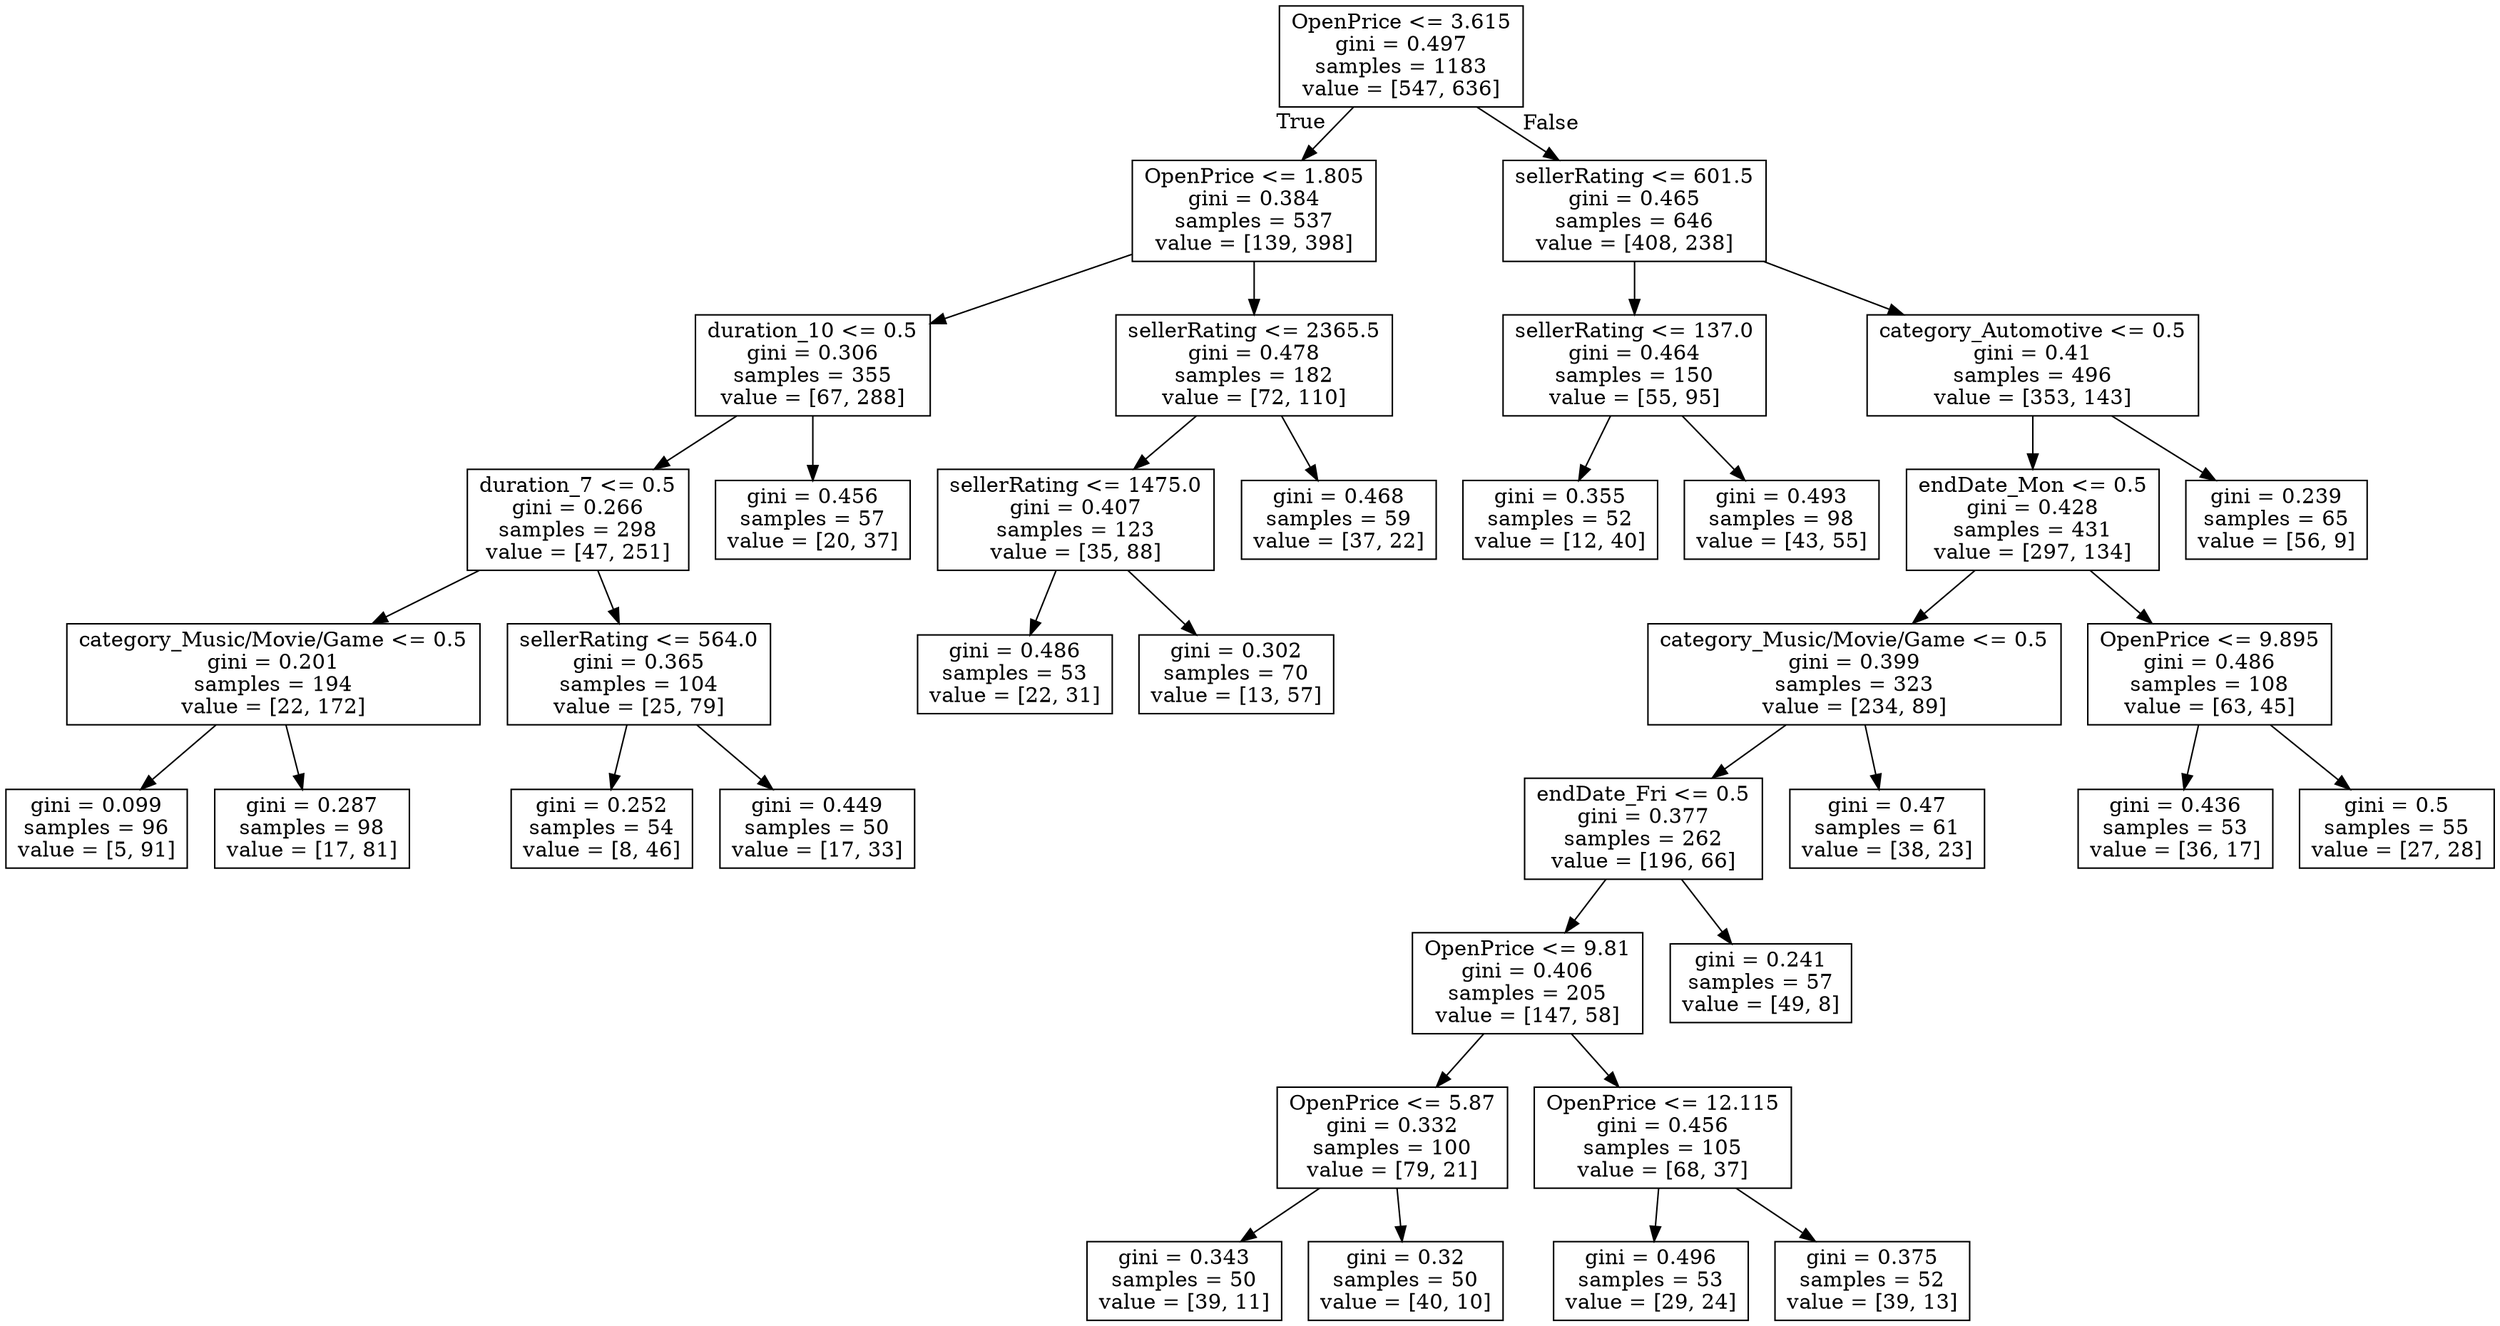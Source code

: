 digraph Tree {
node [shape=box] ;
0 [label="OpenPrice <= 3.615\ngini = 0.497\nsamples = 1183\nvalue = [547, 636]"] ;
1 [label="OpenPrice <= 1.805\ngini = 0.384\nsamples = 537\nvalue = [139, 398]"] ;
0 -> 1 [labeldistance=2.5, labelangle=45, headlabel="True"] ;
2 [label="duration_10 <= 0.5\ngini = 0.306\nsamples = 355\nvalue = [67, 288]"] ;
1 -> 2 ;
3 [label="duration_7 <= 0.5\ngini = 0.266\nsamples = 298\nvalue = [47, 251]"] ;
2 -> 3 ;
4 [label="category_Music/Movie/Game <= 0.5\ngini = 0.201\nsamples = 194\nvalue = [22, 172]"] ;
3 -> 4 ;
5 [label="gini = 0.099\nsamples = 96\nvalue = [5, 91]"] ;
4 -> 5 ;
6 [label="gini = 0.287\nsamples = 98\nvalue = [17, 81]"] ;
4 -> 6 ;
7 [label="sellerRating <= 564.0\ngini = 0.365\nsamples = 104\nvalue = [25, 79]"] ;
3 -> 7 ;
8 [label="gini = 0.252\nsamples = 54\nvalue = [8, 46]"] ;
7 -> 8 ;
9 [label="gini = 0.449\nsamples = 50\nvalue = [17, 33]"] ;
7 -> 9 ;
10 [label="gini = 0.456\nsamples = 57\nvalue = [20, 37]"] ;
2 -> 10 ;
11 [label="sellerRating <= 2365.5\ngini = 0.478\nsamples = 182\nvalue = [72, 110]"] ;
1 -> 11 ;
12 [label="sellerRating <= 1475.0\ngini = 0.407\nsamples = 123\nvalue = [35, 88]"] ;
11 -> 12 ;
13 [label="gini = 0.486\nsamples = 53\nvalue = [22, 31]"] ;
12 -> 13 ;
14 [label="gini = 0.302\nsamples = 70\nvalue = [13, 57]"] ;
12 -> 14 ;
15 [label="gini = 0.468\nsamples = 59\nvalue = [37, 22]"] ;
11 -> 15 ;
16 [label="sellerRating <= 601.5\ngini = 0.465\nsamples = 646\nvalue = [408, 238]"] ;
0 -> 16 [labeldistance=2.5, labelangle=-45, headlabel="False"] ;
17 [label="sellerRating <= 137.0\ngini = 0.464\nsamples = 150\nvalue = [55, 95]"] ;
16 -> 17 ;
18 [label="gini = 0.355\nsamples = 52\nvalue = [12, 40]"] ;
17 -> 18 ;
19 [label="gini = 0.493\nsamples = 98\nvalue = [43, 55]"] ;
17 -> 19 ;
20 [label="category_Automotive <= 0.5\ngini = 0.41\nsamples = 496\nvalue = [353, 143]"] ;
16 -> 20 ;
21 [label="endDate_Mon <= 0.5\ngini = 0.428\nsamples = 431\nvalue = [297, 134]"] ;
20 -> 21 ;
22 [label="category_Music/Movie/Game <= 0.5\ngini = 0.399\nsamples = 323\nvalue = [234, 89]"] ;
21 -> 22 ;
23 [label="endDate_Fri <= 0.5\ngini = 0.377\nsamples = 262\nvalue = [196, 66]"] ;
22 -> 23 ;
24 [label="OpenPrice <= 9.81\ngini = 0.406\nsamples = 205\nvalue = [147, 58]"] ;
23 -> 24 ;
25 [label="OpenPrice <= 5.87\ngini = 0.332\nsamples = 100\nvalue = [79, 21]"] ;
24 -> 25 ;
26 [label="gini = 0.343\nsamples = 50\nvalue = [39, 11]"] ;
25 -> 26 ;
27 [label="gini = 0.32\nsamples = 50\nvalue = [40, 10]"] ;
25 -> 27 ;
28 [label="OpenPrice <= 12.115\ngini = 0.456\nsamples = 105\nvalue = [68, 37]"] ;
24 -> 28 ;
29 [label="gini = 0.496\nsamples = 53\nvalue = [29, 24]"] ;
28 -> 29 ;
30 [label="gini = 0.375\nsamples = 52\nvalue = [39, 13]"] ;
28 -> 30 ;
31 [label="gini = 0.241\nsamples = 57\nvalue = [49, 8]"] ;
23 -> 31 ;
32 [label="gini = 0.47\nsamples = 61\nvalue = [38, 23]"] ;
22 -> 32 ;
33 [label="OpenPrice <= 9.895\ngini = 0.486\nsamples = 108\nvalue = [63, 45]"] ;
21 -> 33 ;
34 [label="gini = 0.436\nsamples = 53\nvalue = [36, 17]"] ;
33 -> 34 ;
35 [label="gini = 0.5\nsamples = 55\nvalue = [27, 28]"] ;
33 -> 35 ;
36 [label="gini = 0.239\nsamples = 65\nvalue = [56, 9]"] ;
20 -> 36 ;
}